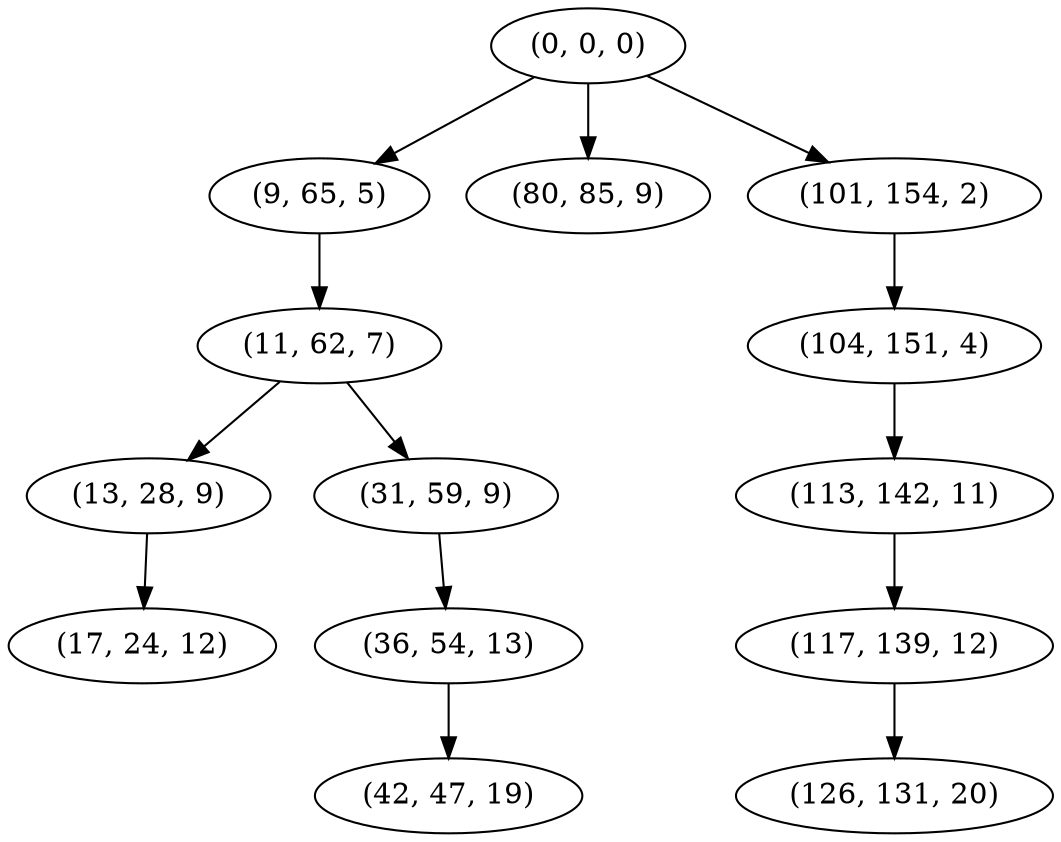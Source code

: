 digraph tree {
    "(0, 0, 0)";
    "(9, 65, 5)";
    "(11, 62, 7)";
    "(13, 28, 9)";
    "(17, 24, 12)";
    "(31, 59, 9)";
    "(36, 54, 13)";
    "(42, 47, 19)";
    "(80, 85, 9)";
    "(101, 154, 2)";
    "(104, 151, 4)";
    "(113, 142, 11)";
    "(117, 139, 12)";
    "(126, 131, 20)";
    "(0, 0, 0)" -> "(9, 65, 5)";
    "(0, 0, 0)" -> "(80, 85, 9)";
    "(0, 0, 0)" -> "(101, 154, 2)";
    "(9, 65, 5)" -> "(11, 62, 7)";
    "(11, 62, 7)" -> "(13, 28, 9)";
    "(11, 62, 7)" -> "(31, 59, 9)";
    "(13, 28, 9)" -> "(17, 24, 12)";
    "(31, 59, 9)" -> "(36, 54, 13)";
    "(36, 54, 13)" -> "(42, 47, 19)";
    "(101, 154, 2)" -> "(104, 151, 4)";
    "(104, 151, 4)" -> "(113, 142, 11)";
    "(113, 142, 11)" -> "(117, 139, 12)";
    "(117, 139, 12)" -> "(126, 131, 20)";
}
